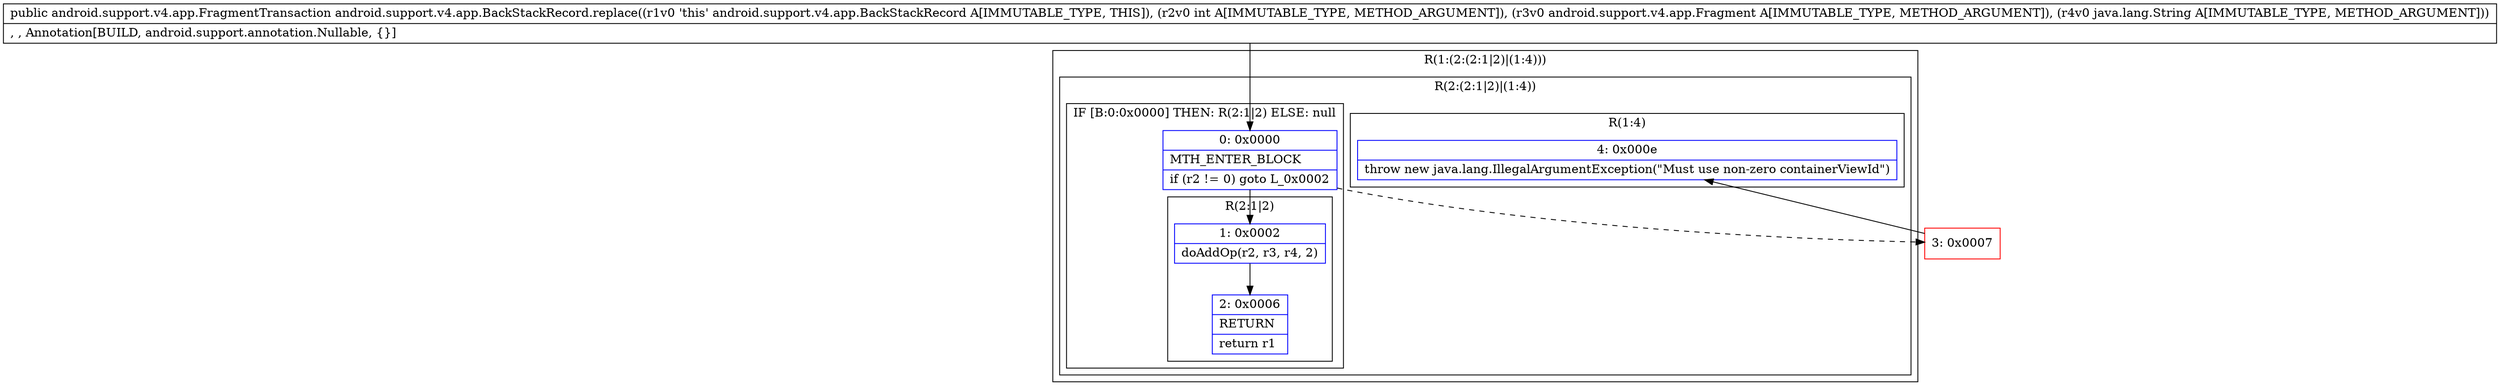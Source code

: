 digraph "CFG forandroid.support.v4.app.BackStackRecord.replace(ILandroid\/support\/v4\/app\/Fragment;Ljava\/lang\/String;)Landroid\/support\/v4\/app\/FragmentTransaction;" {
subgraph cluster_Region_975990624 {
label = "R(1:(2:(2:1|2)|(1:4)))";
node [shape=record,color=blue];
subgraph cluster_Region_747563635 {
label = "R(2:(2:1|2)|(1:4))";
node [shape=record,color=blue];
subgraph cluster_IfRegion_1340613695 {
label = "IF [B:0:0x0000] THEN: R(2:1|2) ELSE: null";
node [shape=record,color=blue];
Node_0 [shape=record,label="{0\:\ 0x0000|MTH_ENTER_BLOCK\l|if (r2 != 0) goto L_0x0002\l}"];
subgraph cluster_Region_379081221 {
label = "R(2:1|2)";
node [shape=record,color=blue];
Node_1 [shape=record,label="{1\:\ 0x0002|doAddOp(r2, r3, r4, 2)\l}"];
Node_2 [shape=record,label="{2\:\ 0x0006|RETURN\l|return r1\l}"];
}
}
subgraph cluster_Region_1326872793 {
label = "R(1:4)";
node [shape=record,color=blue];
Node_4 [shape=record,label="{4\:\ 0x000e|throw new java.lang.IllegalArgumentException(\"Must use non\-zero containerViewId\")\l}"];
}
}
}
Node_3 [shape=record,color=red,label="{3\:\ 0x0007}"];
MethodNode[shape=record,label="{public android.support.v4.app.FragmentTransaction android.support.v4.app.BackStackRecord.replace((r1v0 'this' android.support.v4.app.BackStackRecord A[IMMUTABLE_TYPE, THIS]), (r2v0 int A[IMMUTABLE_TYPE, METHOD_ARGUMENT]), (r3v0 android.support.v4.app.Fragment A[IMMUTABLE_TYPE, METHOD_ARGUMENT]), (r4v0 java.lang.String A[IMMUTABLE_TYPE, METHOD_ARGUMENT]))  | , , Annotation[BUILD, android.support.annotation.Nullable, \{\}]\l}"];
MethodNode -> Node_0;
Node_0 -> Node_1;
Node_0 -> Node_3[style=dashed];
Node_1 -> Node_2;
Node_3 -> Node_4;
}


